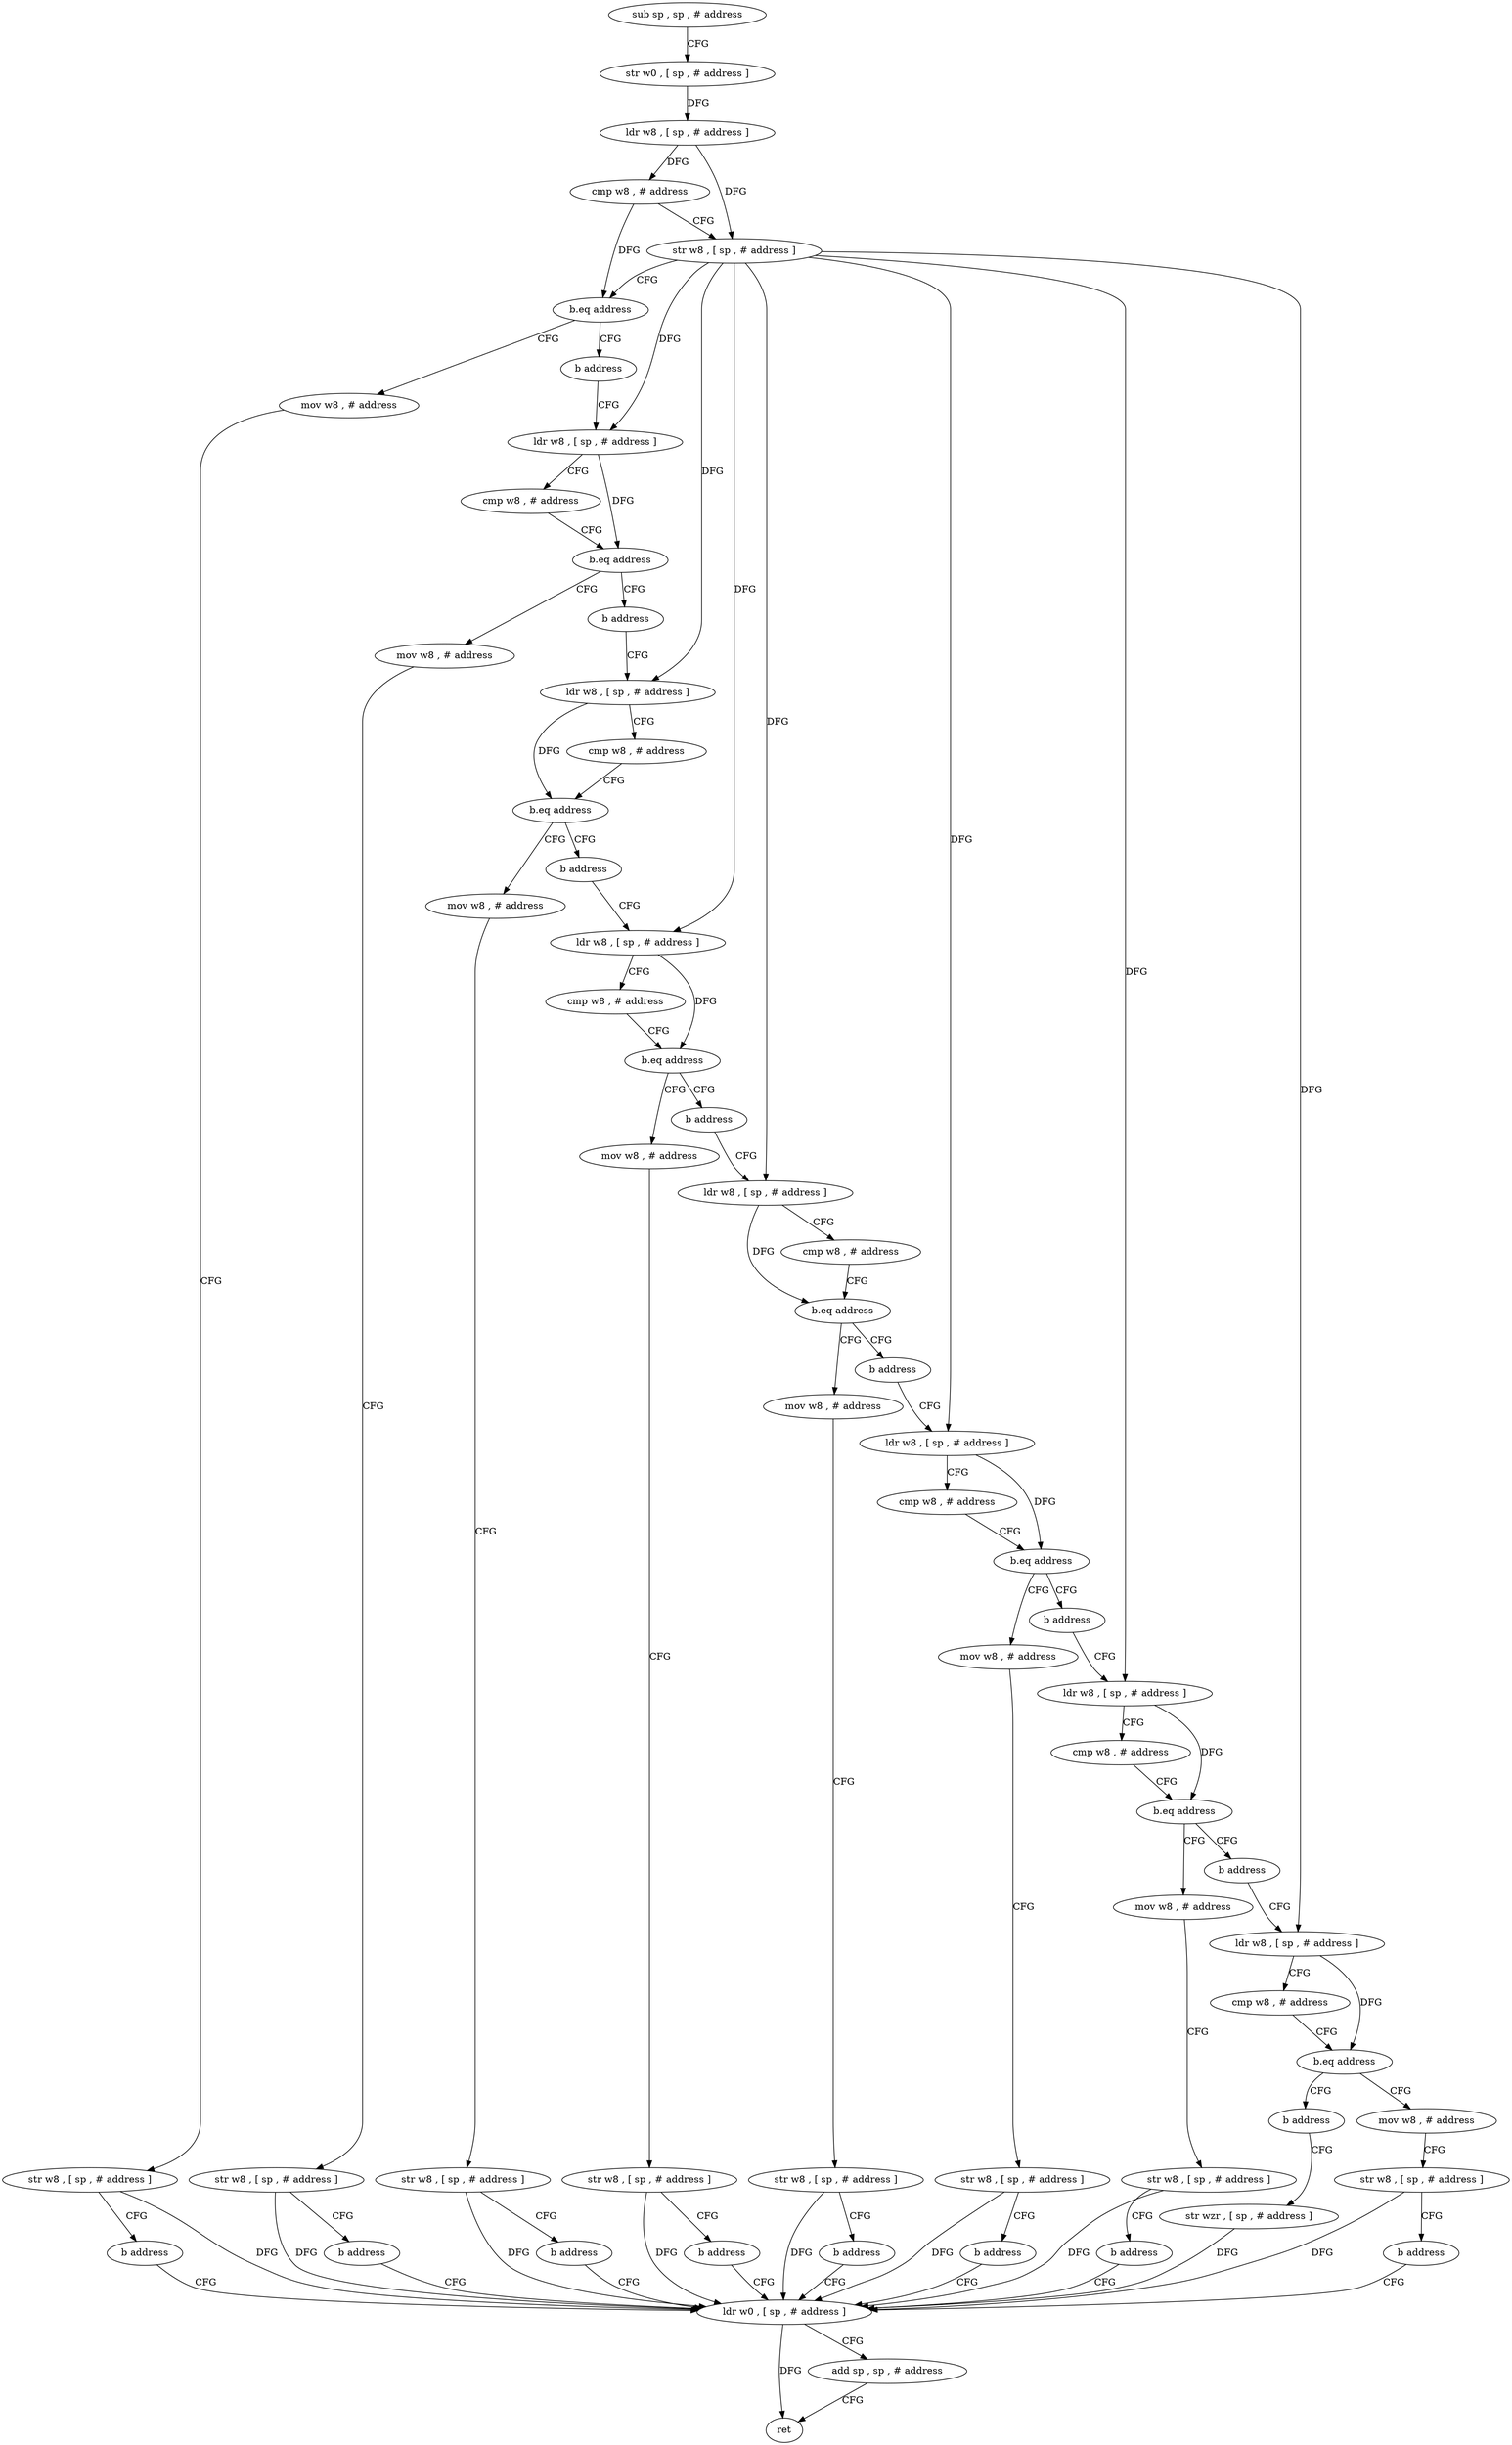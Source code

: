 digraph "func" {
"4241196" [label = "sub sp , sp , # address" ]
"4241200" [label = "str w0 , [ sp , # address ]" ]
"4241204" [label = "ldr w8 , [ sp , # address ]" ]
"4241208" [label = "cmp w8 , # address" ]
"4241212" [label = "str w8 , [ sp , # address ]" ]
"4241216" [label = "b.eq address" ]
"4241336" [label = "mov w8 , # address" ]
"4241220" [label = "b address" ]
"4241340" [label = "str w8 , [ sp , # address ]" ]
"4241344" [label = "b address" ]
"4241436" [label = "ldr w0 , [ sp , # address ]" ]
"4241224" [label = "ldr w8 , [ sp , # address ]" ]
"4241440" [label = "add sp , sp , # address" ]
"4241444" [label = "ret" ]
"4241228" [label = "cmp w8 , # address" ]
"4241232" [label = "b.eq address" ]
"4241348" [label = "mov w8 , # address" ]
"4241236" [label = "b address" ]
"4241352" [label = "str w8 , [ sp , # address ]" ]
"4241356" [label = "b address" ]
"4241240" [label = "ldr w8 , [ sp , # address ]" ]
"4241244" [label = "cmp w8 , # address" ]
"4241248" [label = "b.eq address" ]
"4241360" [label = "mov w8 , # address" ]
"4241252" [label = "b address" ]
"4241364" [label = "str w8 , [ sp , # address ]" ]
"4241368" [label = "b address" ]
"4241256" [label = "ldr w8 , [ sp , # address ]" ]
"4241260" [label = "cmp w8 , # address" ]
"4241264" [label = "b.eq address" ]
"4241372" [label = "mov w8 , # address" ]
"4241268" [label = "b address" ]
"4241376" [label = "str w8 , [ sp , # address ]" ]
"4241380" [label = "b address" ]
"4241272" [label = "ldr w8 , [ sp , # address ]" ]
"4241276" [label = "cmp w8 , # address" ]
"4241280" [label = "b.eq address" ]
"4241384" [label = "mov w8 , # address" ]
"4241284" [label = "b address" ]
"4241388" [label = "str w8 , [ sp , # address ]" ]
"4241392" [label = "b address" ]
"4241288" [label = "ldr w8 , [ sp , # address ]" ]
"4241292" [label = "cmp w8 , # address" ]
"4241296" [label = "b.eq address" ]
"4241396" [label = "mov w8 , # address" ]
"4241300" [label = "b address" ]
"4241400" [label = "str w8 , [ sp , # address ]" ]
"4241404" [label = "b address" ]
"4241304" [label = "ldr w8 , [ sp , # address ]" ]
"4241308" [label = "cmp w8 , # address" ]
"4241312" [label = "b.eq address" ]
"4241408" [label = "mov w8 , # address" ]
"4241316" [label = "b address" ]
"4241412" [label = "str w8 , [ sp , # address ]" ]
"4241416" [label = "b address" ]
"4241320" [label = "ldr w8 , [ sp , # address ]" ]
"4241324" [label = "cmp w8 , # address" ]
"4241328" [label = "b.eq address" ]
"4241420" [label = "mov w8 , # address" ]
"4241332" [label = "b address" ]
"4241424" [label = "str w8 , [ sp , # address ]" ]
"4241428" [label = "b address" ]
"4241432" [label = "str wzr , [ sp , # address ]" ]
"4241196" -> "4241200" [ label = "CFG" ]
"4241200" -> "4241204" [ label = "DFG" ]
"4241204" -> "4241208" [ label = "DFG" ]
"4241204" -> "4241212" [ label = "DFG" ]
"4241208" -> "4241212" [ label = "CFG" ]
"4241208" -> "4241216" [ label = "DFG" ]
"4241212" -> "4241216" [ label = "CFG" ]
"4241212" -> "4241224" [ label = "DFG" ]
"4241212" -> "4241240" [ label = "DFG" ]
"4241212" -> "4241256" [ label = "DFG" ]
"4241212" -> "4241272" [ label = "DFG" ]
"4241212" -> "4241288" [ label = "DFG" ]
"4241212" -> "4241304" [ label = "DFG" ]
"4241212" -> "4241320" [ label = "DFG" ]
"4241216" -> "4241336" [ label = "CFG" ]
"4241216" -> "4241220" [ label = "CFG" ]
"4241336" -> "4241340" [ label = "CFG" ]
"4241220" -> "4241224" [ label = "CFG" ]
"4241340" -> "4241344" [ label = "CFG" ]
"4241340" -> "4241436" [ label = "DFG" ]
"4241344" -> "4241436" [ label = "CFG" ]
"4241436" -> "4241440" [ label = "CFG" ]
"4241436" -> "4241444" [ label = "DFG" ]
"4241224" -> "4241228" [ label = "CFG" ]
"4241224" -> "4241232" [ label = "DFG" ]
"4241440" -> "4241444" [ label = "CFG" ]
"4241228" -> "4241232" [ label = "CFG" ]
"4241232" -> "4241348" [ label = "CFG" ]
"4241232" -> "4241236" [ label = "CFG" ]
"4241348" -> "4241352" [ label = "CFG" ]
"4241236" -> "4241240" [ label = "CFG" ]
"4241352" -> "4241356" [ label = "CFG" ]
"4241352" -> "4241436" [ label = "DFG" ]
"4241356" -> "4241436" [ label = "CFG" ]
"4241240" -> "4241244" [ label = "CFG" ]
"4241240" -> "4241248" [ label = "DFG" ]
"4241244" -> "4241248" [ label = "CFG" ]
"4241248" -> "4241360" [ label = "CFG" ]
"4241248" -> "4241252" [ label = "CFG" ]
"4241360" -> "4241364" [ label = "CFG" ]
"4241252" -> "4241256" [ label = "CFG" ]
"4241364" -> "4241368" [ label = "CFG" ]
"4241364" -> "4241436" [ label = "DFG" ]
"4241368" -> "4241436" [ label = "CFG" ]
"4241256" -> "4241260" [ label = "CFG" ]
"4241256" -> "4241264" [ label = "DFG" ]
"4241260" -> "4241264" [ label = "CFG" ]
"4241264" -> "4241372" [ label = "CFG" ]
"4241264" -> "4241268" [ label = "CFG" ]
"4241372" -> "4241376" [ label = "CFG" ]
"4241268" -> "4241272" [ label = "CFG" ]
"4241376" -> "4241380" [ label = "CFG" ]
"4241376" -> "4241436" [ label = "DFG" ]
"4241380" -> "4241436" [ label = "CFG" ]
"4241272" -> "4241276" [ label = "CFG" ]
"4241272" -> "4241280" [ label = "DFG" ]
"4241276" -> "4241280" [ label = "CFG" ]
"4241280" -> "4241384" [ label = "CFG" ]
"4241280" -> "4241284" [ label = "CFG" ]
"4241384" -> "4241388" [ label = "CFG" ]
"4241284" -> "4241288" [ label = "CFG" ]
"4241388" -> "4241392" [ label = "CFG" ]
"4241388" -> "4241436" [ label = "DFG" ]
"4241392" -> "4241436" [ label = "CFG" ]
"4241288" -> "4241292" [ label = "CFG" ]
"4241288" -> "4241296" [ label = "DFG" ]
"4241292" -> "4241296" [ label = "CFG" ]
"4241296" -> "4241396" [ label = "CFG" ]
"4241296" -> "4241300" [ label = "CFG" ]
"4241396" -> "4241400" [ label = "CFG" ]
"4241300" -> "4241304" [ label = "CFG" ]
"4241400" -> "4241404" [ label = "CFG" ]
"4241400" -> "4241436" [ label = "DFG" ]
"4241404" -> "4241436" [ label = "CFG" ]
"4241304" -> "4241308" [ label = "CFG" ]
"4241304" -> "4241312" [ label = "DFG" ]
"4241308" -> "4241312" [ label = "CFG" ]
"4241312" -> "4241408" [ label = "CFG" ]
"4241312" -> "4241316" [ label = "CFG" ]
"4241408" -> "4241412" [ label = "CFG" ]
"4241316" -> "4241320" [ label = "CFG" ]
"4241412" -> "4241416" [ label = "CFG" ]
"4241412" -> "4241436" [ label = "DFG" ]
"4241416" -> "4241436" [ label = "CFG" ]
"4241320" -> "4241324" [ label = "CFG" ]
"4241320" -> "4241328" [ label = "DFG" ]
"4241324" -> "4241328" [ label = "CFG" ]
"4241328" -> "4241420" [ label = "CFG" ]
"4241328" -> "4241332" [ label = "CFG" ]
"4241420" -> "4241424" [ label = "CFG" ]
"4241332" -> "4241432" [ label = "CFG" ]
"4241424" -> "4241428" [ label = "CFG" ]
"4241424" -> "4241436" [ label = "DFG" ]
"4241428" -> "4241436" [ label = "CFG" ]
"4241432" -> "4241436" [ label = "DFG" ]
}
